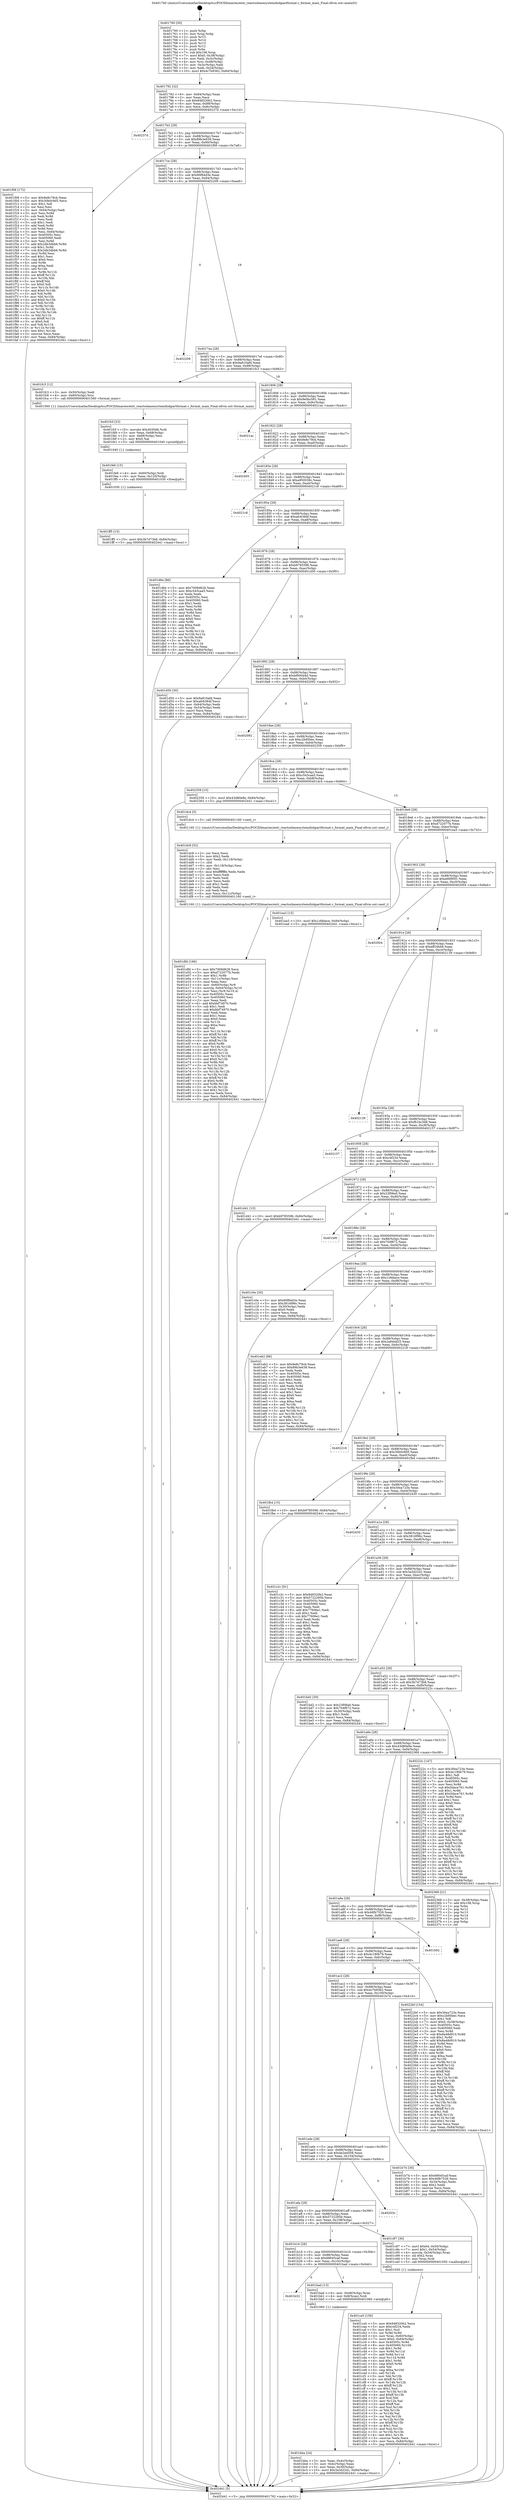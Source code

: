 digraph "0x401760" {
  label = "0x401760 (/mnt/c/Users/mathe/Desktop/tcc/POCII/binaries/extr_reactosbasesystemdiskpartformat.c_format_main_Final-ollvm.out::main(0))"
  labelloc = "t"
  node[shape=record]

  Entry [label="",width=0.3,height=0.3,shape=circle,fillcolor=black,style=filled]
  "0x401792" [label="{
     0x401792 [32]\l
     | [instrs]\l
     &nbsp;&nbsp;0x401792 \<+6\>: mov -0x84(%rbp),%eax\l
     &nbsp;&nbsp;0x401798 \<+2\>: mov %eax,%ecx\l
     &nbsp;&nbsp;0x40179a \<+6\>: sub $0x848320b2,%ecx\l
     &nbsp;&nbsp;0x4017a0 \<+6\>: mov %eax,-0x88(%rbp)\l
     &nbsp;&nbsp;0x4017a6 \<+6\>: mov %ecx,-0x8c(%rbp)\l
     &nbsp;&nbsp;0x4017ac \<+6\>: je 000000000040237d \<main+0xc1d\>\l
  }"]
  "0x40237d" [label="{
     0x40237d\l
  }", style=dashed]
  "0x4017b2" [label="{
     0x4017b2 [28]\l
     | [instrs]\l
     &nbsp;&nbsp;0x4017b2 \<+5\>: jmp 00000000004017b7 \<main+0x57\>\l
     &nbsp;&nbsp;0x4017b7 \<+6\>: mov -0x88(%rbp),%eax\l
     &nbsp;&nbsp;0x4017bd \<+5\>: sub $0x89b3e639,%eax\l
     &nbsp;&nbsp;0x4017c2 \<+6\>: mov %eax,-0x90(%rbp)\l
     &nbsp;&nbsp;0x4017c8 \<+6\>: je 0000000000401f08 \<main+0x7a8\>\l
  }"]
  Exit [label="",width=0.3,height=0.3,shape=circle,fillcolor=black,style=filled,peripheries=2]
  "0x401f08" [label="{
     0x401f08 [172]\l
     | [instrs]\l
     &nbsp;&nbsp;0x401f08 \<+5\>: mov $0x9e8c79cb,%eax\l
     &nbsp;&nbsp;0x401f0d \<+5\>: mov $0x30b0c9d5,%ecx\l
     &nbsp;&nbsp;0x401f12 \<+2\>: mov $0x1,%dl\l
     &nbsp;&nbsp;0x401f14 \<+2\>: xor %esi,%esi\l
     &nbsp;&nbsp;0x401f16 \<+3\>: mov -0x64(%rbp),%edi\l
     &nbsp;&nbsp;0x401f19 \<+3\>: mov %esi,%r8d\l
     &nbsp;&nbsp;0x401f1c \<+3\>: sub %edi,%r8d\l
     &nbsp;&nbsp;0x401f1f \<+2\>: mov %esi,%edi\l
     &nbsp;&nbsp;0x401f21 \<+3\>: sub $0x1,%edi\l
     &nbsp;&nbsp;0x401f24 \<+3\>: add %edi,%r8d\l
     &nbsp;&nbsp;0x401f27 \<+3\>: sub %r8d,%esi\l
     &nbsp;&nbsp;0x401f2a \<+3\>: mov %esi,-0x64(%rbp)\l
     &nbsp;&nbsp;0x401f2d \<+7\>: mov 0x40505c,%esi\l
     &nbsp;&nbsp;0x401f34 \<+7\>: mov 0x405060,%edi\l
     &nbsp;&nbsp;0x401f3b \<+3\>: mov %esi,%r8d\l
     &nbsp;&nbsp;0x401f3e \<+7\>: add $0x2db3dbb6,%r8d\l
     &nbsp;&nbsp;0x401f45 \<+4\>: sub $0x1,%r8d\l
     &nbsp;&nbsp;0x401f49 \<+7\>: sub $0x2db3dbb6,%r8d\l
     &nbsp;&nbsp;0x401f50 \<+4\>: imul %r8d,%esi\l
     &nbsp;&nbsp;0x401f54 \<+3\>: and $0x1,%esi\l
     &nbsp;&nbsp;0x401f57 \<+3\>: cmp $0x0,%esi\l
     &nbsp;&nbsp;0x401f5a \<+4\>: sete %r9b\l
     &nbsp;&nbsp;0x401f5e \<+3\>: cmp $0xa,%edi\l
     &nbsp;&nbsp;0x401f61 \<+4\>: setl %r10b\l
     &nbsp;&nbsp;0x401f65 \<+3\>: mov %r9b,%r11b\l
     &nbsp;&nbsp;0x401f68 \<+4\>: xor $0xff,%r11b\l
     &nbsp;&nbsp;0x401f6c \<+3\>: mov %r10b,%bl\l
     &nbsp;&nbsp;0x401f6f \<+3\>: xor $0xff,%bl\l
     &nbsp;&nbsp;0x401f72 \<+3\>: xor $0x0,%dl\l
     &nbsp;&nbsp;0x401f75 \<+3\>: mov %r11b,%r14b\l
     &nbsp;&nbsp;0x401f78 \<+4\>: and $0x0,%r14b\l
     &nbsp;&nbsp;0x401f7c \<+3\>: and %dl,%r9b\l
     &nbsp;&nbsp;0x401f7f \<+3\>: mov %bl,%r15b\l
     &nbsp;&nbsp;0x401f82 \<+4\>: and $0x0,%r15b\l
     &nbsp;&nbsp;0x401f86 \<+3\>: and %dl,%r10b\l
     &nbsp;&nbsp;0x401f89 \<+3\>: or %r9b,%r14b\l
     &nbsp;&nbsp;0x401f8c \<+3\>: or %r10b,%r15b\l
     &nbsp;&nbsp;0x401f8f \<+3\>: xor %r15b,%r14b\l
     &nbsp;&nbsp;0x401f92 \<+3\>: or %bl,%r11b\l
     &nbsp;&nbsp;0x401f95 \<+4\>: xor $0xff,%r11b\l
     &nbsp;&nbsp;0x401f99 \<+3\>: or $0x0,%dl\l
     &nbsp;&nbsp;0x401f9c \<+3\>: and %dl,%r11b\l
     &nbsp;&nbsp;0x401f9f \<+3\>: or %r11b,%r14b\l
     &nbsp;&nbsp;0x401fa2 \<+4\>: test $0x1,%r14b\l
     &nbsp;&nbsp;0x401fa6 \<+3\>: cmovne %ecx,%eax\l
     &nbsp;&nbsp;0x401fa9 \<+6\>: mov %eax,-0x84(%rbp)\l
     &nbsp;&nbsp;0x401faf \<+5\>: jmp 0000000000402441 \<main+0xce1\>\l
  }"]
  "0x4017ce" [label="{
     0x4017ce [28]\l
     | [instrs]\l
     &nbsp;&nbsp;0x4017ce \<+5\>: jmp 00000000004017d3 \<main+0x73\>\l
     &nbsp;&nbsp;0x4017d3 \<+6\>: mov -0x88(%rbp),%eax\l
     &nbsp;&nbsp;0x4017d9 \<+5\>: sub $0x90f84d3e,%eax\l
     &nbsp;&nbsp;0x4017de \<+6\>: mov %eax,-0x94(%rbp)\l
     &nbsp;&nbsp;0x4017e4 \<+6\>: je 0000000000402209 \<main+0xaa9\>\l
  }"]
  "0x401ff5" [label="{
     0x401ff5 [15]\l
     | [instrs]\l
     &nbsp;&nbsp;0x401ff5 \<+10\>: movl $0x3b7d73b8,-0x84(%rbp)\l
     &nbsp;&nbsp;0x401fff \<+5\>: jmp 0000000000402441 \<main+0xce1\>\l
  }"]
  "0x402209" [label="{
     0x402209\l
  }", style=dashed]
  "0x4017ea" [label="{
     0x4017ea [28]\l
     | [instrs]\l
     &nbsp;&nbsp;0x4017ea \<+5\>: jmp 00000000004017ef \<main+0x8f\>\l
     &nbsp;&nbsp;0x4017ef \<+6\>: mov -0x88(%rbp),%eax\l
     &nbsp;&nbsp;0x4017f5 \<+5\>: sub $0x9a810afd,%eax\l
     &nbsp;&nbsp;0x4017fa \<+6\>: mov %eax,-0x98(%rbp)\l
     &nbsp;&nbsp;0x401800 \<+6\>: je 0000000000401fc3 \<main+0x863\>\l
  }"]
  "0x401fe6" [label="{
     0x401fe6 [15]\l
     | [instrs]\l
     &nbsp;&nbsp;0x401fe6 \<+4\>: mov -0x60(%rbp),%rdi\l
     &nbsp;&nbsp;0x401fea \<+6\>: mov %eax,-0x120(%rbp)\l
     &nbsp;&nbsp;0x401ff0 \<+5\>: call 0000000000401030 \<free@plt\>\l
     | [calls]\l
     &nbsp;&nbsp;0x401030 \{1\} (unknown)\l
  }"]
  "0x401fc3" [label="{
     0x401fc3 [12]\l
     | [instrs]\l
     &nbsp;&nbsp;0x401fc3 \<+3\>: mov -0x50(%rbp),%edi\l
     &nbsp;&nbsp;0x401fc6 \<+4\>: mov -0x60(%rbp),%rsi\l
     &nbsp;&nbsp;0x401fca \<+5\>: call 0000000000401560 \<format_main\>\l
     | [calls]\l
     &nbsp;&nbsp;0x401560 \{1\} (/mnt/c/Users/mathe/Desktop/tcc/POCII/binaries/extr_reactosbasesystemdiskpartformat.c_format_main_Final-ollvm.out::format_main)\l
  }"]
  "0x401806" [label="{
     0x401806 [28]\l
     | [instrs]\l
     &nbsp;&nbsp;0x401806 \<+5\>: jmp 000000000040180b \<main+0xab\>\l
     &nbsp;&nbsp;0x40180b \<+6\>: mov -0x88(%rbp),%eax\l
     &nbsp;&nbsp;0x401811 \<+5\>: sub $0x9e0bc581,%eax\l
     &nbsp;&nbsp;0x401816 \<+6\>: mov %eax,-0x9c(%rbp)\l
     &nbsp;&nbsp;0x40181c \<+6\>: je 00000000004021ac \<main+0xa4c\>\l
  }"]
  "0x401fcf" [label="{
     0x401fcf [23]\l
     | [instrs]\l
     &nbsp;&nbsp;0x401fcf \<+10\>: movabs $0x4030d6,%rdi\l
     &nbsp;&nbsp;0x401fd9 \<+3\>: mov %eax,-0x68(%rbp)\l
     &nbsp;&nbsp;0x401fdc \<+3\>: mov -0x68(%rbp),%esi\l
     &nbsp;&nbsp;0x401fdf \<+2\>: mov $0x0,%al\l
     &nbsp;&nbsp;0x401fe1 \<+5\>: call 0000000000401040 \<printf@plt\>\l
     | [calls]\l
     &nbsp;&nbsp;0x401040 \{1\} (unknown)\l
  }"]
  "0x4021ac" [label="{
     0x4021ac\l
  }", style=dashed]
  "0x401822" [label="{
     0x401822 [28]\l
     | [instrs]\l
     &nbsp;&nbsp;0x401822 \<+5\>: jmp 0000000000401827 \<main+0xc7\>\l
     &nbsp;&nbsp;0x401827 \<+6\>: mov -0x88(%rbp),%eax\l
     &nbsp;&nbsp;0x40182d \<+5\>: sub $0x9e8c79cb,%eax\l
     &nbsp;&nbsp;0x401832 \<+6\>: mov %eax,-0xa0(%rbp)\l
     &nbsp;&nbsp;0x401838 \<+6\>: je 0000000000402405 \<main+0xca5\>\l
  }"]
  "0x401dfd" [label="{
     0x401dfd [166]\l
     | [instrs]\l
     &nbsp;&nbsp;0x401dfd \<+5\>: mov $0x7009d628,%ecx\l
     &nbsp;&nbsp;0x401e02 \<+5\>: mov $0xd722077b,%edx\l
     &nbsp;&nbsp;0x401e07 \<+3\>: mov $0x1,%r8b\l
     &nbsp;&nbsp;0x401e0a \<+6\>: mov -0x11c(%rbp),%esi\l
     &nbsp;&nbsp;0x401e10 \<+3\>: imul %eax,%esi\l
     &nbsp;&nbsp;0x401e13 \<+4\>: mov -0x60(%rbp),%r9\l
     &nbsp;&nbsp;0x401e17 \<+4\>: movslq -0x64(%rbp),%r10\l
     &nbsp;&nbsp;0x401e1b \<+4\>: mov %esi,(%r9,%r10,4)\l
     &nbsp;&nbsp;0x401e1f \<+7\>: mov 0x40505c,%eax\l
     &nbsp;&nbsp;0x401e26 \<+7\>: mov 0x405060,%esi\l
     &nbsp;&nbsp;0x401e2d \<+2\>: mov %eax,%edi\l
     &nbsp;&nbsp;0x401e2f \<+6\>: add $0xbbf74970,%edi\l
     &nbsp;&nbsp;0x401e35 \<+3\>: sub $0x1,%edi\l
     &nbsp;&nbsp;0x401e38 \<+6\>: sub $0xbbf74970,%edi\l
     &nbsp;&nbsp;0x401e3e \<+3\>: imul %edi,%eax\l
     &nbsp;&nbsp;0x401e41 \<+3\>: and $0x1,%eax\l
     &nbsp;&nbsp;0x401e44 \<+3\>: cmp $0x0,%eax\l
     &nbsp;&nbsp;0x401e47 \<+4\>: sete %r11b\l
     &nbsp;&nbsp;0x401e4b \<+3\>: cmp $0xa,%esi\l
     &nbsp;&nbsp;0x401e4e \<+3\>: setl %bl\l
     &nbsp;&nbsp;0x401e51 \<+3\>: mov %r11b,%r14b\l
     &nbsp;&nbsp;0x401e54 \<+4\>: xor $0xff,%r14b\l
     &nbsp;&nbsp;0x401e58 \<+3\>: mov %bl,%r15b\l
     &nbsp;&nbsp;0x401e5b \<+4\>: xor $0xff,%r15b\l
     &nbsp;&nbsp;0x401e5f \<+4\>: xor $0x0,%r8b\l
     &nbsp;&nbsp;0x401e63 \<+3\>: mov %r14b,%r12b\l
     &nbsp;&nbsp;0x401e66 \<+4\>: and $0x0,%r12b\l
     &nbsp;&nbsp;0x401e6a \<+3\>: and %r8b,%r11b\l
     &nbsp;&nbsp;0x401e6d \<+3\>: mov %r15b,%r13b\l
     &nbsp;&nbsp;0x401e70 \<+4\>: and $0x0,%r13b\l
     &nbsp;&nbsp;0x401e74 \<+3\>: and %r8b,%bl\l
     &nbsp;&nbsp;0x401e77 \<+3\>: or %r11b,%r12b\l
     &nbsp;&nbsp;0x401e7a \<+3\>: or %bl,%r13b\l
     &nbsp;&nbsp;0x401e7d \<+3\>: xor %r13b,%r12b\l
     &nbsp;&nbsp;0x401e80 \<+3\>: or %r15b,%r14b\l
     &nbsp;&nbsp;0x401e83 \<+4\>: xor $0xff,%r14b\l
     &nbsp;&nbsp;0x401e87 \<+4\>: or $0x0,%r8b\l
     &nbsp;&nbsp;0x401e8b \<+3\>: and %r8b,%r14b\l
     &nbsp;&nbsp;0x401e8e \<+3\>: or %r14b,%r12b\l
     &nbsp;&nbsp;0x401e91 \<+4\>: test $0x1,%r12b\l
     &nbsp;&nbsp;0x401e95 \<+3\>: cmovne %edx,%ecx\l
     &nbsp;&nbsp;0x401e98 \<+6\>: mov %ecx,-0x84(%rbp)\l
     &nbsp;&nbsp;0x401e9e \<+5\>: jmp 0000000000402441 \<main+0xce1\>\l
  }"]
  "0x402405" [label="{
     0x402405\l
  }", style=dashed]
  "0x40183e" [label="{
     0x40183e [28]\l
     | [instrs]\l
     &nbsp;&nbsp;0x40183e \<+5\>: jmp 0000000000401843 \<main+0xe3\>\l
     &nbsp;&nbsp;0x401843 \<+6\>: mov -0x88(%rbp),%eax\l
     &nbsp;&nbsp;0x401849 \<+5\>: sub $0xa950038c,%eax\l
     &nbsp;&nbsp;0x40184e \<+6\>: mov %eax,-0xa4(%rbp)\l
     &nbsp;&nbsp;0x401854 \<+6\>: je 00000000004021c8 \<main+0xa68\>\l
  }"]
  "0x401dc9" [label="{
     0x401dc9 [52]\l
     | [instrs]\l
     &nbsp;&nbsp;0x401dc9 \<+2\>: xor %ecx,%ecx\l
     &nbsp;&nbsp;0x401dcb \<+5\>: mov $0x2,%edx\l
     &nbsp;&nbsp;0x401dd0 \<+6\>: mov %edx,-0x118(%rbp)\l
     &nbsp;&nbsp;0x401dd6 \<+1\>: cltd\l
     &nbsp;&nbsp;0x401dd7 \<+6\>: mov -0x118(%rbp),%esi\l
     &nbsp;&nbsp;0x401ddd \<+2\>: idiv %esi\l
     &nbsp;&nbsp;0x401ddf \<+6\>: imul $0xfffffffe,%edx,%edx\l
     &nbsp;&nbsp;0x401de5 \<+2\>: mov %ecx,%edi\l
     &nbsp;&nbsp;0x401de7 \<+2\>: sub %edx,%edi\l
     &nbsp;&nbsp;0x401de9 \<+2\>: mov %ecx,%edx\l
     &nbsp;&nbsp;0x401deb \<+3\>: sub $0x1,%edx\l
     &nbsp;&nbsp;0x401dee \<+2\>: add %edx,%edi\l
     &nbsp;&nbsp;0x401df0 \<+2\>: sub %edi,%ecx\l
     &nbsp;&nbsp;0x401df2 \<+6\>: mov %ecx,-0x11c(%rbp)\l
     &nbsp;&nbsp;0x401df8 \<+5\>: call 0000000000401160 \<next_i\>\l
     | [calls]\l
     &nbsp;&nbsp;0x401160 \{1\} (/mnt/c/Users/mathe/Desktop/tcc/POCII/binaries/extr_reactosbasesystemdiskpartformat.c_format_main_Final-ollvm.out::next_i)\l
  }"]
  "0x4021c8" [label="{
     0x4021c8\l
  }", style=dashed]
  "0x40185a" [label="{
     0x40185a [28]\l
     | [instrs]\l
     &nbsp;&nbsp;0x40185a \<+5\>: jmp 000000000040185f \<main+0xff\>\l
     &nbsp;&nbsp;0x40185f \<+6\>: mov -0x88(%rbp),%eax\l
     &nbsp;&nbsp;0x401865 \<+5\>: sub $0xafc6384f,%eax\l
     &nbsp;&nbsp;0x40186a \<+6\>: mov %eax,-0xa8(%rbp)\l
     &nbsp;&nbsp;0x401870 \<+6\>: je 0000000000401d6e \<main+0x60e\>\l
  }"]
  "0x401ca5" [label="{
     0x401ca5 [156]\l
     | [instrs]\l
     &nbsp;&nbsp;0x401ca5 \<+5\>: mov $0x848320b2,%ecx\l
     &nbsp;&nbsp;0x401caa \<+5\>: mov $0xc4f234,%edx\l
     &nbsp;&nbsp;0x401caf \<+3\>: mov $0x1,%sil\l
     &nbsp;&nbsp;0x401cb2 \<+3\>: xor %r8d,%r8d\l
     &nbsp;&nbsp;0x401cb5 \<+4\>: mov %rax,-0x60(%rbp)\l
     &nbsp;&nbsp;0x401cb9 \<+7\>: movl $0x0,-0x64(%rbp)\l
     &nbsp;&nbsp;0x401cc0 \<+8\>: mov 0x40505c,%r9d\l
     &nbsp;&nbsp;0x401cc8 \<+8\>: mov 0x405060,%r10d\l
     &nbsp;&nbsp;0x401cd0 \<+4\>: sub $0x1,%r8d\l
     &nbsp;&nbsp;0x401cd4 \<+3\>: mov %r9d,%r11d\l
     &nbsp;&nbsp;0x401cd7 \<+3\>: add %r8d,%r11d\l
     &nbsp;&nbsp;0x401cda \<+4\>: imul %r11d,%r9d\l
     &nbsp;&nbsp;0x401cde \<+4\>: and $0x1,%r9d\l
     &nbsp;&nbsp;0x401ce2 \<+4\>: cmp $0x0,%r9d\l
     &nbsp;&nbsp;0x401ce6 \<+3\>: sete %bl\l
     &nbsp;&nbsp;0x401ce9 \<+4\>: cmp $0xa,%r10d\l
     &nbsp;&nbsp;0x401ced \<+4\>: setl %r14b\l
     &nbsp;&nbsp;0x401cf1 \<+3\>: mov %bl,%r15b\l
     &nbsp;&nbsp;0x401cf4 \<+4\>: xor $0xff,%r15b\l
     &nbsp;&nbsp;0x401cf8 \<+3\>: mov %r14b,%r12b\l
     &nbsp;&nbsp;0x401cfb \<+4\>: xor $0xff,%r12b\l
     &nbsp;&nbsp;0x401cff \<+4\>: xor $0x1,%sil\l
     &nbsp;&nbsp;0x401d03 \<+3\>: mov %r15b,%r13b\l
     &nbsp;&nbsp;0x401d06 \<+4\>: and $0xff,%r13b\l
     &nbsp;&nbsp;0x401d0a \<+3\>: and %sil,%bl\l
     &nbsp;&nbsp;0x401d0d \<+3\>: mov %r12b,%al\l
     &nbsp;&nbsp;0x401d10 \<+2\>: and $0xff,%al\l
     &nbsp;&nbsp;0x401d12 \<+3\>: and %sil,%r14b\l
     &nbsp;&nbsp;0x401d15 \<+3\>: or %bl,%r13b\l
     &nbsp;&nbsp;0x401d18 \<+3\>: or %r14b,%al\l
     &nbsp;&nbsp;0x401d1b \<+3\>: xor %al,%r13b\l
     &nbsp;&nbsp;0x401d1e \<+3\>: or %r12b,%r15b\l
     &nbsp;&nbsp;0x401d21 \<+4\>: xor $0xff,%r15b\l
     &nbsp;&nbsp;0x401d25 \<+4\>: or $0x1,%sil\l
     &nbsp;&nbsp;0x401d29 \<+3\>: and %sil,%r15b\l
     &nbsp;&nbsp;0x401d2c \<+3\>: or %r15b,%r13b\l
     &nbsp;&nbsp;0x401d2f \<+4\>: test $0x1,%r13b\l
     &nbsp;&nbsp;0x401d33 \<+3\>: cmovne %edx,%ecx\l
     &nbsp;&nbsp;0x401d36 \<+6\>: mov %ecx,-0x84(%rbp)\l
     &nbsp;&nbsp;0x401d3c \<+5\>: jmp 0000000000402441 \<main+0xce1\>\l
  }"]
  "0x401d6e" [label="{
     0x401d6e [86]\l
     | [instrs]\l
     &nbsp;&nbsp;0x401d6e \<+5\>: mov $0x7009d628,%eax\l
     &nbsp;&nbsp;0x401d73 \<+5\>: mov $0xc543caa5,%ecx\l
     &nbsp;&nbsp;0x401d78 \<+2\>: xor %edx,%edx\l
     &nbsp;&nbsp;0x401d7a \<+7\>: mov 0x40505c,%esi\l
     &nbsp;&nbsp;0x401d81 \<+7\>: mov 0x405060,%edi\l
     &nbsp;&nbsp;0x401d88 \<+3\>: sub $0x1,%edx\l
     &nbsp;&nbsp;0x401d8b \<+3\>: mov %esi,%r8d\l
     &nbsp;&nbsp;0x401d8e \<+3\>: add %edx,%r8d\l
     &nbsp;&nbsp;0x401d91 \<+4\>: imul %r8d,%esi\l
     &nbsp;&nbsp;0x401d95 \<+3\>: and $0x1,%esi\l
     &nbsp;&nbsp;0x401d98 \<+3\>: cmp $0x0,%esi\l
     &nbsp;&nbsp;0x401d9b \<+4\>: sete %r9b\l
     &nbsp;&nbsp;0x401d9f \<+3\>: cmp $0xa,%edi\l
     &nbsp;&nbsp;0x401da2 \<+4\>: setl %r10b\l
     &nbsp;&nbsp;0x401da6 \<+3\>: mov %r9b,%r11b\l
     &nbsp;&nbsp;0x401da9 \<+3\>: and %r10b,%r11b\l
     &nbsp;&nbsp;0x401dac \<+3\>: xor %r10b,%r9b\l
     &nbsp;&nbsp;0x401daf \<+3\>: or %r9b,%r11b\l
     &nbsp;&nbsp;0x401db2 \<+4\>: test $0x1,%r11b\l
     &nbsp;&nbsp;0x401db6 \<+3\>: cmovne %ecx,%eax\l
     &nbsp;&nbsp;0x401db9 \<+6\>: mov %eax,-0x84(%rbp)\l
     &nbsp;&nbsp;0x401dbf \<+5\>: jmp 0000000000402441 \<main+0xce1\>\l
  }"]
  "0x401876" [label="{
     0x401876 [28]\l
     | [instrs]\l
     &nbsp;&nbsp;0x401876 \<+5\>: jmp 000000000040187b \<main+0x11b\>\l
     &nbsp;&nbsp;0x40187b \<+6\>: mov -0x88(%rbp),%eax\l
     &nbsp;&nbsp;0x401881 \<+5\>: sub $0xb9785596,%eax\l
     &nbsp;&nbsp;0x401886 \<+6\>: mov %eax,-0xac(%rbp)\l
     &nbsp;&nbsp;0x40188c \<+6\>: je 0000000000401d50 \<main+0x5f0\>\l
  }"]
  "0x401bba" [label="{
     0x401bba [24]\l
     | [instrs]\l
     &nbsp;&nbsp;0x401bba \<+3\>: mov %eax,-0x4c(%rbp)\l
     &nbsp;&nbsp;0x401bbd \<+3\>: mov -0x4c(%rbp),%eax\l
     &nbsp;&nbsp;0x401bc0 \<+3\>: mov %eax,-0x30(%rbp)\l
     &nbsp;&nbsp;0x401bc3 \<+10\>: movl $0x3a3d22d1,-0x84(%rbp)\l
     &nbsp;&nbsp;0x401bcd \<+5\>: jmp 0000000000402441 \<main+0xce1\>\l
  }"]
  "0x401d50" [label="{
     0x401d50 [30]\l
     | [instrs]\l
     &nbsp;&nbsp;0x401d50 \<+5\>: mov $0x9a810afd,%eax\l
     &nbsp;&nbsp;0x401d55 \<+5\>: mov $0xafc6384f,%ecx\l
     &nbsp;&nbsp;0x401d5a \<+3\>: mov -0x64(%rbp),%edx\l
     &nbsp;&nbsp;0x401d5d \<+3\>: cmp -0x54(%rbp),%edx\l
     &nbsp;&nbsp;0x401d60 \<+3\>: cmovl %ecx,%eax\l
     &nbsp;&nbsp;0x401d63 \<+6\>: mov %eax,-0x84(%rbp)\l
     &nbsp;&nbsp;0x401d69 \<+5\>: jmp 0000000000402441 \<main+0xce1\>\l
  }"]
  "0x401892" [label="{
     0x401892 [28]\l
     | [instrs]\l
     &nbsp;&nbsp;0x401892 \<+5\>: jmp 0000000000401897 \<main+0x137\>\l
     &nbsp;&nbsp;0x401897 \<+6\>: mov -0x88(%rbp),%eax\l
     &nbsp;&nbsp;0x40189d \<+5\>: sub $0xbf000d4d,%eax\l
     &nbsp;&nbsp;0x4018a2 \<+6\>: mov %eax,-0xb0(%rbp)\l
     &nbsp;&nbsp;0x4018a8 \<+6\>: je 0000000000402092 \<main+0x932\>\l
  }"]
  "0x401b32" [label="{
     0x401b32\l
  }", style=dashed]
  "0x402092" [label="{
     0x402092\l
  }", style=dashed]
  "0x4018ae" [label="{
     0x4018ae [28]\l
     | [instrs]\l
     &nbsp;&nbsp;0x4018ae \<+5\>: jmp 00000000004018b3 \<main+0x153\>\l
     &nbsp;&nbsp;0x4018b3 \<+6\>: mov -0x88(%rbp),%eax\l
     &nbsp;&nbsp;0x4018b9 \<+5\>: sub $0xc2b95bec,%eax\l
     &nbsp;&nbsp;0x4018be \<+6\>: mov %eax,-0xb4(%rbp)\l
     &nbsp;&nbsp;0x4018c4 \<+6\>: je 0000000000402359 \<main+0xbf9\>\l
  }"]
  "0x401bad" [label="{
     0x401bad [13]\l
     | [instrs]\l
     &nbsp;&nbsp;0x401bad \<+4\>: mov -0x48(%rbp),%rax\l
     &nbsp;&nbsp;0x401bb1 \<+4\>: mov 0x8(%rax),%rdi\l
     &nbsp;&nbsp;0x401bb5 \<+5\>: call 0000000000401060 \<atoi@plt\>\l
     | [calls]\l
     &nbsp;&nbsp;0x401060 \{1\} (unknown)\l
  }"]
  "0x402359" [label="{
     0x402359 [15]\l
     | [instrs]\l
     &nbsp;&nbsp;0x402359 \<+10\>: movl $0x43d80e9e,-0x84(%rbp)\l
     &nbsp;&nbsp;0x402363 \<+5\>: jmp 0000000000402441 \<main+0xce1\>\l
  }"]
  "0x4018ca" [label="{
     0x4018ca [28]\l
     | [instrs]\l
     &nbsp;&nbsp;0x4018ca \<+5\>: jmp 00000000004018cf \<main+0x16f\>\l
     &nbsp;&nbsp;0x4018cf \<+6\>: mov -0x88(%rbp),%eax\l
     &nbsp;&nbsp;0x4018d5 \<+5\>: sub $0xc543caa5,%eax\l
     &nbsp;&nbsp;0x4018da \<+6\>: mov %eax,-0xb8(%rbp)\l
     &nbsp;&nbsp;0x4018e0 \<+6\>: je 0000000000401dc4 \<main+0x664\>\l
  }"]
  "0x401b16" [label="{
     0x401b16 [28]\l
     | [instrs]\l
     &nbsp;&nbsp;0x401b16 \<+5\>: jmp 0000000000401b1b \<main+0x3bb\>\l
     &nbsp;&nbsp;0x401b1b \<+6\>: mov -0x88(%rbp),%eax\l
     &nbsp;&nbsp;0x401b21 \<+5\>: sub $0x68645caf,%eax\l
     &nbsp;&nbsp;0x401b26 \<+6\>: mov %eax,-0x10c(%rbp)\l
     &nbsp;&nbsp;0x401b2c \<+6\>: je 0000000000401bad \<main+0x44d\>\l
  }"]
  "0x401dc4" [label="{
     0x401dc4 [5]\l
     | [instrs]\l
     &nbsp;&nbsp;0x401dc4 \<+5\>: call 0000000000401160 \<next_i\>\l
     | [calls]\l
     &nbsp;&nbsp;0x401160 \{1\} (/mnt/c/Users/mathe/Desktop/tcc/POCII/binaries/extr_reactosbasesystemdiskpartformat.c_format_main_Final-ollvm.out::next_i)\l
  }"]
  "0x4018e6" [label="{
     0x4018e6 [28]\l
     | [instrs]\l
     &nbsp;&nbsp;0x4018e6 \<+5\>: jmp 00000000004018eb \<main+0x18b\>\l
     &nbsp;&nbsp;0x4018eb \<+6\>: mov -0x88(%rbp),%eax\l
     &nbsp;&nbsp;0x4018f1 \<+5\>: sub $0xd722077b,%eax\l
     &nbsp;&nbsp;0x4018f6 \<+6\>: mov %eax,-0xbc(%rbp)\l
     &nbsp;&nbsp;0x4018fc \<+6\>: je 0000000000401ea3 \<main+0x743\>\l
  }"]
  "0x401c87" [label="{
     0x401c87 [30]\l
     | [instrs]\l
     &nbsp;&nbsp;0x401c87 \<+7\>: movl $0x64,-0x50(%rbp)\l
     &nbsp;&nbsp;0x401c8e \<+7\>: movl $0x1,-0x54(%rbp)\l
     &nbsp;&nbsp;0x401c95 \<+4\>: movslq -0x54(%rbp),%rax\l
     &nbsp;&nbsp;0x401c99 \<+4\>: shl $0x2,%rax\l
     &nbsp;&nbsp;0x401c9d \<+3\>: mov %rax,%rdi\l
     &nbsp;&nbsp;0x401ca0 \<+5\>: call 0000000000401050 \<malloc@plt\>\l
     | [calls]\l
     &nbsp;&nbsp;0x401050 \{1\} (unknown)\l
  }"]
  "0x401ea3" [label="{
     0x401ea3 [15]\l
     | [instrs]\l
     &nbsp;&nbsp;0x401ea3 \<+10\>: movl $0x1cfddace,-0x84(%rbp)\l
     &nbsp;&nbsp;0x401ead \<+5\>: jmp 0000000000402441 \<main+0xce1\>\l
  }"]
  "0x401902" [label="{
     0x401902 [28]\l
     | [instrs]\l
     &nbsp;&nbsp;0x401902 \<+5\>: jmp 0000000000401907 \<main+0x1a7\>\l
     &nbsp;&nbsp;0x401907 \<+6\>: mov -0x88(%rbp),%eax\l
     &nbsp;&nbsp;0x40190d \<+5\>: sub $0xe66f95f1,%eax\l
     &nbsp;&nbsp;0x401912 \<+6\>: mov %eax,-0xc0(%rbp)\l
     &nbsp;&nbsp;0x401918 \<+6\>: je 0000000000402004 \<main+0x8a4\>\l
  }"]
  "0x401afa" [label="{
     0x401afa [28]\l
     | [instrs]\l
     &nbsp;&nbsp;0x401afa \<+5\>: jmp 0000000000401aff \<main+0x39f\>\l
     &nbsp;&nbsp;0x401aff \<+6\>: mov -0x88(%rbp),%eax\l
     &nbsp;&nbsp;0x401b05 \<+5\>: sub $0x5722285b,%eax\l
     &nbsp;&nbsp;0x401b0a \<+6\>: mov %eax,-0x108(%rbp)\l
     &nbsp;&nbsp;0x401b10 \<+6\>: je 0000000000401c87 \<main+0x527\>\l
  }"]
  "0x402004" [label="{
     0x402004\l
  }", style=dashed]
  "0x40191e" [label="{
     0x40191e [28]\l
     | [instrs]\l
     &nbsp;&nbsp;0x40191e \<+5\>: jmp 0000000000401923 \<main+0x1c3\>\l
     &nbsp;&nbsp;0x401923 \<+6\>: mov -0x88(%rbp),%eax\l
     &nbsp;&nbsp;0x401929 \<+5\>: sub $0xeff16bb6,%eax\l
     &nbsp;&nbsp;0x40192e \<+6\>: mov %eax,-0xc4(%rbp)\l
     &nbsp;&nbsp;0x401934 \<+6\>: je 0000000000402139 \<main+0x9d9\>\l
  }"]
  "0x40203c" [label="{
     0x40203c\l
  }", style=dashed]
  "0x402139" [label="{
     0x402139\l
  }", style=dashed]
  "0x40193a" [label="{
     0x40193a [28]\l
     | [instrs]\l
     &nbsp;&nbsp;0x40193a \<+5\>: jmp 000000000040193f \<main+0x1df\>\l
     &nbsp;&nbsp;0x40193f \<+6\>: mov -0x88(%rbp),%eax\l
     &nbsp;&nbsp;0x401945 \<+5\>: sub $0xfb1bc3d8,%eax\l
     &nbsp;&nbsp;0x40194a \<+6\>: mov %eax,-0xc8(%rbp)\l
     &nbsp;&nbsp;0x401950 \<+6\>: je 0000000000402157 \<main+0x9f7\>\l
  }"]
  "0x401760" [label="{
     0x401760 [50]\l
     | [instrs]\l
     &nbsp;&nbsp;0x401760 \<+1\>: push %rbp\l
     &nbsp;&nbsp;0x401761 \<+3\>: mov %rsp,%rbp\l
     &nbsp;&nbsp;0x401764 \<+2\>: push %r15\l
     &nbsp;&nbsp;0x401766 \<+2\>: push %r14\l
     &nbsp;&nbsp;0x401768 \<+2\>: push %r13\l
     &nbsp;&nbsp;0x40176a \<+2\>: push %r12\l
     &nbsp;&nbsp;0x40176c \<+1\>: push %rbx\l
     &nbsp;&nbsp;0x40176d \<+7\>: sub $0x108,%rsp\l
     &nbsp;&nbsp;0x401774 \<+7\>: movl $0x0,-0x38(%rbp)\l
     &nbsp;&nbsp;0x40177b \<+3\>: mov %edi,-0x3c(%rbp)\l
     &nbsp;&nbsp;0x40177e \<+4\>: mov %rsi,-0x48(%rbp)\l
     &nbsp;&nbsp;0x401782 \<+3\>: mov -0x3c(%rbp),%edi\l
     &nbsp;&nbsp;0x401785 \<+3\>: mov %edi,-0x34(%rbp)\l
     &nbsp;&nbsp;0x401788 \<+10\>: movl $0x4c7b9362,-0x84(%rbp)\l
  }"]
  "0x402157" [label="{
     0x402157\l
  }", style=dashed]
  "0x401956" [label="{
     0x401956 [28]\l
     | [instrs]\l
     &nbsp;&nbsp;0x401956 \<+5\>: jmp 000000000040195b \<main+0x1fb\>\l
     &nbsp;&nbsp;0x40195b \<+6\>: mov -0x88(%rbp),%eax\l
     &nbsp;&nbsp;0x401961 \<+5\>: sub $0xc4f234,%eax\l
     &nbsp;&nbsp;0x401966 \<+6\>: mov %eax,-0xcc(%rbp)\l
     &nbsp;&nbsp;0x40196c \<+6\>: je 0000000000401d41 \<main+0x5e1\>\l
  }"]
  "0x402441" [label="{
     0x402441 [5]\l
     | [instrs]\l
     &nbsp;&nbsp;0x402441 \<+5\>: jmp 0000000000401792 \<main+0x32\>\l
  }"]
  "0x401d41" [label="{
     0x401d41 [15]\l
     | [instrs]\l
     &nbsp;&nbsp;0x401d41 \<+10\>: movl $0xb9785596,-0x84(%rbp)\l
     &nbsp;&nbsp;0x401d4b \<+5\>: jmp 0000000000402441 \<main+0xce1\>\l
  }"]
  "0x401972" [label="{
     0x401972 [28]\l
     | [instrs]\l
     &nbsp;&nbsp;0x401972 \<+5\>: jmp 0000000000401977 \<main+0x217\>\l
     &nbsp;&nbsp;0x401977 \<+6\>: mov -0x88(%rbp),%eax\l
     &nbsp;&nbsp;0x40197d \<+5\>: sub $0x23f08a0,%eax\l
     &nbsp;&nbsp;0x401982 \<+6\>: mov %eax,-0xd0(%rbp)\l
     &nbsp;&nbsp;0x401988 \<+6\>: je 0000000000401bf0 \<main+0x490\>\l
  }"]
  "0x401ade" [label="{
     0x401ade [28]\l
     | [instrs]\l
     &nbsp;&nbsp;0x401ade \<+5\>: jmp 0000000000401ae3 \<main+0x383\>\l
     &nbsp;&nbsp;0x401ae3 \<+6\>: mov -0x88(%rbp),%eax\l
     &nbsp;&nbsp;0x401ae9 \<+5\>: sub $0x4e2ed508,%eax\l
     &nbsp;&nbsp;0x401aee \<+6\>: mov %eax,-0x104(%rbp)\l
     &nbsp;&nbsp;0x401af4 \<+6\>: je 000000000040203c \<main+0x8dc\>\l
  }"]
  "0x401bf0" [label="{
     0x401bf0\l
  }", style=dashed]
  "0x40198e" [label="{
     0x40198e [28]\l
     | [instrs]\l
     &nbsp;&nbsp;0x40198e \<+5\>: jmp 0000000000401993 \<main+0x233\>\l
     &nbsp;&nbsp;0x401993 \<+6\>: mov -0x88(%rbp),%eax\l
     &nbsp;&nbsp;0x401999 \<+5\>: sub $0x704f672,%eax\l
     &nbsp;&nbsp;0x40199e \<+6\>: mov %eax,-0xd4(%rbp)\l
     &nbsp;&nbsp;0x4019a4 \<+6\>: je 0000000000401c0e \<main+0x4ae\>\l
  }"]
  "0x401b74" [label="{
     0x401b74 [30]\l
     | [instrs]\l
     &nbsp;&nbsp;0x401b74 \<+5\>: mov $0x68645caf,%eax\l
     &nbsp;&nbsp;0x401b79 \<+5\>: mov $0x46fb7526,%ecx\l
     &nbsp;&nbsp;0x401b7e \<+3\>: mov -0x34(%rbp),%edx\l
     &nbsp;&nbsp;0x401b81 \<+3\>: cmp $0x2,%edx\l
     &nbsp;&nbsp;0x401b84 \<+3\>: cmovne %ecx,%eax\l
     &nbsp;&nbsp;0x401b87 \<+6\>: mov %eax,-0x84(%rbp)\l
     &nbsp;&nbsp;0x401b8d \<+5\>: jmp 0000000000402441 \<main+0xce1\>\l
  }"]
  "0x401c0e" [label="{
     0x401c0e [30]\l
     | [instrs]\l
     &nbsp;&nbsp;0x401c0e \<+5\>: mov $0x90f84d3e,%eax\l
     &nbsp;&nbsp;0x401c13 \<+5\>: mov $0x3816f96c,%ecx\l
     &nbsp;&nbsp;0x401c18 \<+3\>: mov -0x30(%rbp),%edx\l
     &nbsp;&nbsp;0x401c1b \<+3\>: cmp $0x0,%edx\l
     &nbsp;&nbsp;0x401c1e \<+3\>: cmove %ecx,%eax\l
     &nbsp;&nbsp;0x401c21 \<+6\>: mov %eax,-0x84(%rbp)\l
     &nbsp;&nbsp;0x401c27 \<+5\>: jmp 0000000000402441 \<main+0xce1\>\l
  }"]
  "0x4019aa" [label="{
     0x4019aa [28]\l
     | [instrs]\l
     &nbsp;&nbsp;0x4019aa \<+5\>: jmp 00000000004019af \<main+0x24f\>\l
     &nbsp;&nbsp;0x4019af \<+6\>: mov -0x88(%rbp),%eax\l
     &nbsp;&nbsp;0x4019b5 \<+5\>: sub $0x1cfddace,%eax\l
     &nbsp;&nbsp;0x4019ba \<+6\>: mov %eax,-0xd8(%rbp)\l
     &nbsp;&nbsp;0x4019c0 \<+6\>: je 0000000000401eb2 \<main+0x752\>\l
  }"]
  "0x401ac2" [label="{
     0x401ac2 [28]\l
     | [instrs]\l
     &nbsp;&nbsp;0x401ac2 \<+5\>: jmp 0000000000401ac7 \<main+0x367\>\l
     &nbsp;&nbsp;0x401ac7 \<+6\>: mov -0x88(%rbp),%eax\l
     &nbsp;&nbsp;0x401acd \<+5\>: sub $0x4c7b9362,%eax\l
     &nbsp;&nbsp;0x401ad2 \<+6\>: mov %eax,-0x100(%rbp)\l
     &nbsp;&nbsp;0x401ad8 \<+6\>: je 0000000000401b74 \<main+0x414\>\l
  }"]
  "0x401eb2" [label="{
     0x401eb2 [86]\l
     | [instrs]\l
     &nbsp;&nbsp;0x401eb2 \<+5\>: mov $0x9e8c79cb,%eax\l
     &nbsp;&nbsp;0x401eb7 \<+5\>: mov $0x89b3e639,%ecx\l
     &nbsp;&nbsp;0x401ebc \<+2\>: xor %edx,%edx\l
     &nbsp;&nbsp;0x401ebe \<+7\>: mov 0x40505c,%esi\l
     &nbsp;&nbsp;0x401ec5 \<+7\>: mov 0x405060,%edi\l
     &nbsp;&nbsp;0x401ecc \<+3\>: sub $0x1,%edx\l
     &nbsp;&nbsp;0x401ecf \<+3\>: mov %esi,%r8d\l
     &nbsp;&nbsp;0x401ed2 \<+3\>: add %edx,%r8d\l
     &nbsp;&nbsp;0x401ed5 \<+4\>: imul %r8d,%esi\l
     &nbsp;&nbsp;0x401ed9 \<+3\>: and $0x1,%esi\l
     &nbsp;&nbsp;0x401edc \<+3\>: cmp $0x0,%esi\l
     &nbsp;&nbsp;0x401edf \<+4\>: sete %r9b\l
     &nbsp;&nbsp;0x401ee3 \<+3\>: cmp $0xa,%edi\l
     &nbsp;&nbsp;0x401ee6 \<+4\>: setl %r10b\l
     &nbsp;&nbsp;0x401eea \<+3\>: mov %r9b,%r11b\l
     &nbsp;&nbsp;0x401eed \<+3\>: and %r10b,%r11b\l
     &nbsp;&nbsp;0x401ef0 \<+3\>: xor %r10b,%r9b\l
     &nbsp;&nbsp;0x401ef3 \<+3\>: or %r9b,%r11b\l
     &nbsp;&nbsp;0x401ef6 \<+4\>: test $0x1,%r11b\l
     &nbsp;&nbsp;0x401efa \<+3\>: cmovne %ecx,%eax\l
     &nbsp;&nbsp;0x401efd \<+6\>: mov %eax,-0x84(%rbp)\l
     &nbsp;&nbsp;0x401f03 \<+5\>: jmp 0000000000402441 \<main+0xce1\>\l
  }"]
  "0x4019c6" [label="{
     0x4019c6 [28]\l
     | [instrs]\l
     &nbsp;&nbsp;0x4019c6 \<+5\>: jmp 00000000004019cb \<main+0x26b\>\l
     &nbsp;&nbsp;0x4019cb \<+6\>: mov -0x88(%rbp),%eax\l
     &nbsp;&nbsp;0x4019d1 \<+5\>: sub $0x2a64dd25,%eax\l
     &nbsp;&nbsp;0x4019d6 \<+6\>: mov %eax,-0xdc(%rbp)\l
     &nbsp;&nbsp;0x4019dc \<+6\>: je 0000000000402218 \<main+0xab8\>\l
  }"]
  "0x4022bf" [label="{
     0x4022bf [154]\l
     | [instrs]\l
     &nbsp;&nbsp;0x4022bf \<+5\>: mov $0x30ea723e,%eax\l
     &nbsp;&nbsp;0x4022c4 \<+5\>: mov $0xc2b95bec,%ecx\l
     &nbsp;&nbsp;0x4022c9 \<+2\>: mov $0x1,%dl\l
     &nbsp;&nbsp;0x4022cb \<+7\>: movl $0x0,-0x38(%rbp)\l
     &nbsp;&nbsp;0x4022d2 \<+7\>: mov 0x40505c,%esi\l
     &nbsp;&nbsp;0x4022d9 \<+7\>: mov 0x405060,%edi\l
     &nbsp;&nbsp;0x4022e0 \<+3\>: mov %esi,%r8d\l
     &nbsp;&nbsp;0x4022e3 \<+7\>: sub $0x8a48d910,%r8d\l
     &nbsp;&nbsp;0x4022ea \<+4\>: sub $0x1,%r8d\l
     &nbsp;&nbsp;0x4022ee \<+7\>: add $0x8a48d910,%r8d\l
     &nbsp;&nbsp;0x4022f5 \<+4\>: imul %r8d,%esi\l
     &nbsp;&nbsp;0x4022f9 \<+3\>: and $0x1,%esi\l
     &nbsp;&nbsp;0x4022fc \<+3\>: cmp $0x0,%esi\l
     &nbsp;&nbsp;0x4022ff \<+4\>: sete %r9b\l
     &nbsp;&nbsp;0x402303 \<+3\>: cmp $0xa,%edi\l
     &nbsp;&nbsp;0x402306 \<+4\>: setl %r10b\l
     &nbsp;&nbsp;0x40230a \<+3\>: mov %r9b,%r11b\l
     &nbsp;&nbsp;0x40230d \<+4\>: xor $0xff,%r11b\l
     &nbsp;&nbsp;0x402311 \<+3\>: mov %r10b,%bl\l
     &nbsp;&nbsp;0x402314 \<+3\>: xor $0xff,%bl\l
     &nbsp;&nbsp;0x402317 \<+3\>: xor $0x1,%dl\l
     &nbsp;&nbsp;0x40231a \<+3\>: mov %r11b,%r14b\l
     &nbsp;&nbsp;0x40231d \<+4\>: and $0xff,%r14b\l
     &nbsp;&nbsp;0x402321 \<+3\>: and %dl,%r9b\l
     &nbsp;&nbsp;0x402324 \<+3\>: mov %bl,%r15b\l
     &nbsp;&nbsp;0x402327 \<+4\>: and $0xff,%r15b\l
     &nbsp;&nbsp;0x40232b \<+3\>: and %dl,%r10b\l
     &nbsp;&nbsp;0x40232e \<+3\>: or %r9b,%r14b\l
     &nbsp;&nbsp;0x402331 \<+3\>: or %r10b,%r15b\l
     &nbsp;&nbsp;0x402334 \<+3\>: xor %r15b,%r14b\l
     &nbsp;&nbsp;0x402337 \<+3\>: or %bl,%r11b\l
     &nbsp;&nbsp;0x40233a \<+4\>: xor $0xff,%r11b\l
     &nbsp;&nbsp;0x40233e \<+3\>: or $0x1,%dl\l
     &nbsp;&nbsp;0x402341 \<+3\>: and %dl,%r11b\l
     &nbsp;&nbsp;0x402344 \<+3\>: or %r11b,%r14b\l
     &nbsp;&nbsp;0x402347 \<+4\>: test $0x1,%r14b\l
     &nbsp;&nbsp;0x40234b \<+3\>: cmovne %ecx,%eax\l
     &nbsp;&nbsp;0x40234e \<+6\>: mov %eax,-0x84(%rbp)\l
     &nbsp;&nbsp;0x402354 \<+5\>: jmp 0000000000402441 \<main+0xce1\>\l
  }"]
  "0x402218" [label="{
     0x402218\l
  }", style=dashed]
  "0x4019e2" [label="{
     0x4019e2 [28]\l
     | [instrs]\l
     &nbsp;&nbsp;0x4019e2 \<+5\>: jmp 00000000004019e7 \<main+0x287\>\l
     &nbsp;&nbsp;0x4019e7 \<+6\>: mov -0x88(%rbp),%eax\l
     &nbsp;&nbsp;0x4019ed \<+5\>: sub $0x30b0c9d5,%eax\l
     &nbsp;&nbsp;0x4019f2 \<+6\>: mov %eax,-0xe0(%rbp)\l
     &nbsp;&nbsp;0x4019f8 \<+6\>: je 0000000000401fb4 \<main+0x854\>\l
  }"]
  "0x401aa6" [label="{
     0x401aa6 [28]\l
     | [instrs]\l
     &nbsp;&nbsp;0x401aa6 \<+5\>: jmp 0000000000401aab \<main+0x34b\>\l
     &nbsp;&nbsp;0x401aab \<+6\>: mov -0x88(%rbp),%eax\l
     &nbsp;&nbsp;0x401ab1 \<+5\>: sub $0x4c190b79,%eax\l
     &nbsp;&nbsp;0x401ab6 \<+6\>: mov %eax,-0xfc(%rbp)\l
     &nbsp;&nbsp;0x401abc \<+6\>: je 00000000004022bf \<main+0xb5f\>\l
  }"]
  "0x401fb4" [label="{
     0x401fb4 [15]\l
     | [instrs]\l
     &nbsp;&nbsp;0x401fb4 \<+10\>: movl $0xb9785596,-0x84(%rbp)\l
     &nbsp;&nbsp;0x401fbe \<+5\>: jmp 0000000000402441 \<main+0xce1\>\l
  }"]
  "0x4019fe" [label="{
     0x4019fe [28]\l
     | [instrs]\l
     &nbsp;&nbsp;0x4019fe \<+5\>: jmp 0000000000401a03 \<main+0x2a3\>\l
     &nbsp;&nbsp;0x401a03 \<+6\>: mov -0x88(%rbp),%eax\l
     &nbsp;&nbsp;0x401a09 \<+5\>: sub $0x30ea723e,%eax\l
     &nbsp;&nbsp;0x401a0e \<+6\>: mov %eax,-0xe4(%rbp)\l
     &nbsp;&nbsp;0x401a14 \<+6\>: je 0000000000402430 \<main+0xcd0\>\l
  }"]
  "0x401b92" [label="{
     0x401b92\l
  }", style=dashed]
  "0x402430" [label="{
     0x402430\l
  }", style=dashed]
  "0x401a1a" [label="{
     0x401a1a [28]\l
     | [instrs]\l
     &nbsp;&nbsp;0x401a1a \<+5\>: jmp 0000000000401a1f \<main+0x2bf\>\l
     &nbsp;&nbsp;0x401a1f \<+6\>: mov -0x88(%rbp),%eax\l
     &nbsp;&nbsp;0x401a25 \<+5\>: sub $0x3816f96c,%eax\l
     &nbsp;&nbsp;0x401a2a \<+6\>: mov %eax,-0xe8(%rbp)\l
     &nbsp;&nbsp;0x401a30 \<+6\>: je 0000000000401c2c \<main+0x4cc\>\l
  }"]
  "0x401a8a" [label="{
     0x401a8a [28]\l
     | [instrs]\l
     &nbsp;&nbsp;0x401a8a \<+5\>: jmp 0000000000401a8f \<main+0x32f\>\l
     &nbsp;&nbsp;0x401a8f \<+6\>: mov -0x88(%rbp),%eax\l
     &nbsp;&nbsp;0x401a95 \<+5\>: sub $0x46fb7526,%eax\l
     &nbsp;&nbsp;0x401a9a \<+6\>: mov %eax,-0xf8(%rbp)\l
     &nbsp;&nbsp;0x401aa0 \<+6\>: je 0000000000401b92 \<main+0x432\>\l
  }"]
  "0x401c2c" [label="{
     0x401c2c [91]\l
     | [instrs]\l
     &nbsp;&nbsp;0x401c2c \<+5\>: mov $0x848320b2,%eax\l
     &nbsp;&nbsp;0x401c31 \<+5\>: mov $0x5722285b,%ecx\l
     &nbsp;&nbsp;0x401c36 \<+7\>: mov 0x40505c,%edx\l
     &nbsp;&nbsp;0x401c3d \<+7\>: mov 0x405060,%esi\l
     &nbsp;&nbsp;0x401c44 \<+2\>: mov %edx,%edi\l
     &nbsp;&nbsp;0x401c46 \<+6\>: add $0x77606e1,%edi\l
     &nbsp;&nbsp;0x401c4c \<+3\>: sub $0x1,%edi\l
     &nbsp;&nbsp;0x401c4f \<+6\>: sub $0x77606e1,%edi\l
     &nbsp;&nbsp;0x401c55 \<+3\>: imul %edi,%edx\l
     &nbsp;&nbsp;0x401c58 \<+3\>: and $0x1,%edx\l
     &nbsp;&nbsp;0x401c5b \<+3\>: cmp $0x0,%edx\l
     &nbsp;&nbsp;0x401c5e \<+4\>: sete %r8b\l
     &nbsp;&nbsp;0x401c62 \<+3\>: cmp $0xa,%esi\l
     &nbsp;&nbsp;0x401c65 \<+4\>: setl %r9b\l
     &nbsp;&nbsp;0x401c69 \<+3\>: mov %r8b,%r10b\l
     &nbsp;&nbsp;0x401c6c \<+3\>: and %r9b,%r10b\l
     &nbsp;&nbsp;0x401c6f \<+3\>: xor %r9b,%r8b\l
     &nbsp;&nbsp;0x401c72 \<+3\>: or %r8b,%r10b\l
     &nbsp;&nbsp;0x401c75 \<+4\>: test $0x1,%r10b\l
     &nbsp;&nbsp;0x401c79 \<+3\>: cmovne %ecx,%eax\l
     &nbsp;&nbsp;0x401c7c \<+6\>: mov %eax,-0x84(%rbp)\l
     &nbsp;&nbsp;0x401c82 \<+5\>: jmp 0000000000402441 \<main+0xce1\>\l
  }"]
  "0x401a36" [label="{
     0x401a36 [28]\l
     | [instrs]\l
     &nbsp;&nbsp;0x401a36 \<+5\>: jmp 0000000000401a3b \<main+0x2db\>\l
     &nbsp;&nbsp;0x401a3b \<+6\>: mov -0x88(%rbp),%eax\l
     &nbsp;&nbsp;0x401a41 \<+5\>: sub $0x3a3d22d1,%eax\l
     &nbsp;&nbsp;0x401a46 \<+6\>: mov %eax,-0xec(%rbp)\l
     &nbsp;&nbsp;0x401a4c \<+6\>: je 0000000000401bd2 \<main+0x472\>\l
  }"]
  "0x402368" [label="{
     0x402368 [21]\l
     | [instrs]\l
     &nbsp;&nbsp;0x402368 \<+3\>: mov -0x38(%rbp),%eax\l
     &nbsp;&nbsp;0x40236b \<+7\>: add $0x108,%rsp\l
     &nbsp;&nbsp;0x402372 \<+1\>: pop %rbx\l
     &nbsp;&nbsp;0x402373 \<+2\>: pop %r12\l
     &nbsp;&nbsp;0x402375 \<+2\>: pop %r13\l
     &nbsp;&nbsp;0x402377 \<+2\>: pop %r14\l
     &nbsp;&nbsp;0x402379 \<+2\>: pop %r15\l
     &nbsp;&nbsp;0x40237b \<+1\>: pop %rbp\l
     &nbsp;&nbsp;0x40237c \<+1\>: ret\l
  }"]
  "0x401bd2" [label="{
     0x401bd2 [30]\l
     | [instrs]\l
     &nbsp;&nbsp;0x401bd2 \<+5\>: mov $0x23f08a0,%eax\l
     &nbsp;&nbsp;0x401bd7 \<+5\>: mov $0x704f672,%ecx\l
     &nbsp;&nbsp;0x401bdc \<+3\>: mov -0x30(%rbp),%edx\l
     &nbsp;&nbsp;0x401bdf \<+3\>: cmp $0x1,%edx\l
     &nbsp;&nbsp;0x401be2 \<+3\>: cmovl %ecx,%eax\l
     &nbsp;&nbsp;0x401be5 \<+6\>: mov %eax,-0x84(%rbp)\l
     &nbsp;&nbsp;0x401beb \<+5\>: jmp 0000000000402441 \<main+0xce1\>\l
  }"]
  "0x401a52" [label="{
     0x401a52 [28]\l
     | [instrs]\l
     &nbsp;&nbsp;0x401a52 \<+5\>: jmp 0000000000401a57 \<main+0x2f7\>\l
     &nbsp;&nbsp;0x401a57 \<+6\>: mov -0x88(%rbp),%eax\l
     &nbsp;&nbsp;0x401a5d \<+5\>: sub $0x3b7d73b8,%eax\l
     &nbsp;&nbsp;0x401a62 \<+6\>: mov %eax,-0xf0(%rbp)\l
     &nbsp;&nbsp;0x401a68 \<+6\>: je 000000000040222c \<main+0xacc\>\l
  }"]
  "0x401a6e" [label="{
     0x401a6e [28]\l
     | [instrs]\l
     &nbsp;&nbsp;0x401a6e \<+5\>: jmp 0000000000401a73 \<main+0x313\>\l
     &nbsp;&nbsp;0x401a73 \<+6\>: mov -0x88(%rbp),%eax\l
     &nbsp;&nbsp;0x401a79 \<+5\>: sub $0x43d80e9e,%eax\l
     &nbsp;&nbsp;0x401a7e \<+6\>: mov %eax,-0xf4(%rbp)\l
     &nbsp;&nbsp;0x401a84 \<+6\>: je 0000000000402368 \<main+0xc08\>\l
  }"]
  "0x40222c" [label="{
     0x40222c [147]\l
     | [instrs]\l
     &nbsp;&nbsp;0x40222c \<+5\>: mov $0x30ea723e,%eax\l
     &nbsp;&nbsp;0x402231 \<+5\>: mov $0x4c190b79,%ecx\l
     &nbsp;&nbsp;0x402236 \<+2\>: mov $0x1,%dl\l
     &nbsp;&nbsp;0x402238 \<+7\>: mov 0x40505c,%esi\l
     &nbsp;&nbsp;0x40223f \<+7\>: mov 0x405060,%edi\l
     &nbsp;&nbsp;0x402246 \<+3\>: mov %esi,%r8d\l
     &nbsp;&nbsp;0x402249 \<+7\>: sub $0x5dace761,%r8d\l
     &nbsp;&nbsp;0x402250 \<+4\>: sub $0x1,%r8d\l
     &nbsp;&nbsp;0x402254 \<+7\>: add $0x5dace761,%r8d\l
     &nbsp;&nbsp;0x40225b \<+4\>: imul %r8d,%esi\l
     &nbsp;&nbsp;0x40225f \<+3\>: and $0x1,%esi\l
     &nbsp;&nbsp;0x402262 \<+3\>: cmp $0x0,%esi\l
     &nbsp;&nbsp;0x402265 \<+4\>: sete %r9b\l
     &nbsp;&nbsp;0x402269 \<+3\>: cmp $0xa,%edi\l
     &nbsp;&nbsp;0x40226c \<+4\>: setl %r10b\l
     &nbsp;&nbsp;0x402270 \<+3\>: mov %r9b,%r11b\l
     &nbsp;&nbsp;0x402273 \<+4\>: xor $0xff,%r11b\l
     &nbsp;&nbsp;0x402277 \<+3\>: mov %r10b,%bl\l
     &nbsp;&nbsp;0x40227a \<+3\>: xor $0xff,%bl\l
     &nbsp;&nbsp;0x40227d \<+3\>: xor $0x1,%dl\l
     &nbsp;&nbsp;0x402280 \<+3\>: mov %r11b,%r14b\l
     &nbsp;&nbsp;0x402283 \<+4\>: and $0xff,%r14b\l
     &nbsp;&nbsp;0x402287 \<+3\>: and %dl,%r9b\l
     &nbsp;&nbsp;0x40228a \<+3\>: mov %bl,%r15b\l
     &nbsp;&nbsp;0x40228d \<+4\>: and $0xff,%r15b\l
     &nbsp;&nbsp;0x402291 \<+3\>: and %dl,%r10b\l
     &nbsp;&nbsp;0x402294 \<+3\>: or %r9b,%r14b\l
     &nbsp;&nbsp;0x402297 \<+3\>: or %r10b,%r15b\l
     &nbsp;&nbsp;0x40229a \<+3\>: xor %r15b,%r14b\l
     &nbsp;&nbsp;0x40229d \<+3\>: or %bl,%r11b\l
     &nbsp;&nbsp;0x4022a0 \<+4\>: xor $0xff,%r11b\l
     &nbsp;&nbsp;0x4022a4 \<+3\>: or $0x1,%dl\l
     &nbsp;&nbsp;0x4022a7 \<+3\>: and %dl,%r11b\l
     &nbsp;&nbsp;0x4022aa \<+3\>: or %r11b,%r14b\l
     &nbsp;&nbsp;0x4022ad \<+4\>: test $0x1,%r14b\l
     &nbsp;&nbsp;0x4022b1 \<+3\>: cmovne %ecx,%eax\l
     &nbsp;&nbsp;0x4022b4 \<+6\>: mov %eax,-0x84(%rbp)\l
     &nbsp;&nbsp;0x4022ba \<+5\>: jmp 0000000000402441 \<main+0xce1\>\l
  }"]
  Entry -> "0x401760" [label=" 1"]
  "0x401792" -> "0x40237d" [label=" 0"]
  "0x401792" -> "0x4017b2" [label=" 20"]
  "0x402368" -> Exit [label=" 1"]
  "0x4017b2" -> "0x401f08" [label=" 1"]
  "0x4017b2" -> "0x4017ce" [label=" 19"]
  "0x402359" -> "0x402441" [label=" 1"]
  "0x4017ce" -> "0x402209" [label=" 0"]
  "0x4017ce" -> "0x4017ea" [label=" 19"]
  "0x4022bf" -> "0x402441" [label=" 1"]
  "0x4017ea" -> "0x401fc3" [label=" 1"]
  "0x4017ea" -> "0x401806" [label=" 18"]
  "0x40222c" -> "0x402441" [label=" 1"]
  "0x401806" -> "0x4021ac" [label=" 0"]
  "0x401806" -> "0x401822" [label=" 18"]
  "0x401ff5" -> "0x402441" [label=" 1"]
  "0x401822" -> "0x402405" [label=" 0"]
  "0x401822" -> "0x40183e" [label=" 18"]
  "0x401fe6" -> "0x401ff5" [label=" 1"]
  "0x40183e" -> "0x4021c8" [label=" 0"]
  "0x40183e" -> "0x40185a" [label=" 18"]
  "0x401fcf" -> "0x401fe6" [label=" 1"]
  "0x40185a" -> "0x401d6e" [label=" 1"]
  "0x40185a" -> "0x401876" [label=" 17"]
  "0x401fc3" -> "0x401fcf" [label=" 1"]
  "0x401876" -> "0x401d50" [label=" 2"]
  "0x401876" -> "0x401892" [label=" 15"]
  "0x401fb4" -> "0x402441" [label=" 1"]
  "0x401892" -> "0x402092" [label=" 0"]
  "0x401892" -> "0x4018ae" [label=" 15"]
  "0x401f08" -> "0x402441" [label=" 1"]
  "0x4018ae" -> "0x402359" [label=" 1"]
  "0x4018ae" -> "0x4018ca" [label=" 14"]
  "0x401eb2" -> "0x402441" [label=" 1"]
  "0x4018ca" -> "0x401dc4" [label=" 1"]
  "0x4018ca" -> "0x4018e6" [label=" 13"]
  "0x401dfd" -> "0x402441" [label=" 1"]
  "0x4018e6" -> "0x401ea3" [label=" 1"]
  "0x4018e6" -> "0x401902" [label=" 12"]
  "0x401dc9" -> "0x401dfd" [label=" 1"]
  "0x401902" -> "0x402004" [label=" 0"]
  "0x401902" -> "0x40191e" [label=" 12"]
  "0x401d6e" -> "0x402441" [label=" 1"]
  "0x40191e" -> "0x402139" [label=" 0"]
  "0x40191e" -> "0x40193a" [label=" 12"]
  "0x401d50" -> "0x402441" [label=" 2"]
  "0x40193a" -> "0x402157" [label=" 0"]
  "0x40193a" -> "0x401956" [label=" 12"]
  "0x401ca5" -> "0x402441" [label=" 1"]
  "0x401956" -> "0x401d41" [label=" 1"]
  "0x401956" -> "0x401972" [label=" 11"]
  "0x401c87" -> "0x401ca5" [label=" 1"]
  "0x401972" -> "0x401bf0" [label=" 0"]
  "0x401972" -> "0x40198e" [label=" 11"]
  "0x401c2c" -> "0x402441" [label=" 1"]
  "0x40198e" -> "0x401c0e" [label=" 1"]
  "0x40198e" -> "0x4019aa" [label=" 10"]
  "0x401c0e" -> "0x402441" [label=" 1"]
  "0x4019aa" -> "0x401eb2" [label=" 1"]
  "0x4019aa" -> "0x4019c6" [label=" 9"]
  "0x401bba" -> "0x402441" [label=" 1"]
  "0x4019c6" -> "0x402218" [label=" 0"]
  "0x4019c6" -> "0x4019e2" [label=" 9"]
  "0x401bad" -> "0x401bba" [label=" 1"]
  "0x4019e2" -> "0x401fb4" [label=" 1"]
  "0x4019e2" -> "0x4019fe" [label=" 8"]
  "0x401b16" -> "0x401bad" [label=" 1"]
  "0x4019fe" -> "0x402430" [label=" 0"]
  "0x4019fe" -> "0x401a1a" [label=" 8"]
  "0x401ea3" -> "0x402441" [label=" 1"]
  "0x401a1a" -> "0x401c2c" [label=" 1"]
  "0x401a1a" -> "0x401a36" [label=" 7"]
  "0x401afa" -> "0x401c87" [label=" 1"]
  "0x401a36" -> "0x401bd2" [label=" 1"]
  "0x401a36" -> "0x401a52" [label=" 6"]
  "0x401dc4" -> "0x401dc9" [label=" 1"]
  "0x401a52" -> "0x40222c" [label=" 1"]
  "0x401a52" -> "0x401a6e" [label=" 5"]
  "0x401ade" -> "0x401afa" [label=" 2"]
  "0x401a6e" -> "0x402368" [label=" 1"]
  "0x401a6e" -> "0x401a8a" [label=" 4"]
  "0x401afa" -> "0x401b16" [label=" 1"]
  "0x401a8a" -> "0x401b92" [label=" 0"]
  "0x401a8a" -> "0x401aa6" [label=" 4"]
  "0x401b16" -> "0x401b32" [label=" 0"]
  "0x401aa6" -> "0x4022bf" [label=" 1"]
  "0x401aa6" -> "0x401ac2" [label=" 3"]
  "0x401bd2" -> "0x402441" [label=" 1"]
  "0x401ac2" -> "0x401b74" [label=" 1"]
  "0x401ac2" -> "0x401ade" [label=" 2"]
  "0x401b74" -> "0x402441" [label=" 1"]
  "0x401760" -> "0x401792" [label=" 1"]
  "0x402441" -> "0x401792" [label=" 19"]
  "0x401d41" -> "0x402441" [label=" 1"]
  "0x401ade" -> "0x40203c" [label=" 0"]
}
